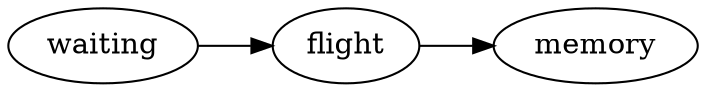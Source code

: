 digraph{
    graph [
        bgcolor="#FFFFFFF00",
        rankdir=LR,
        ];
    waiting -> flight;
    flight -> memory;
}
